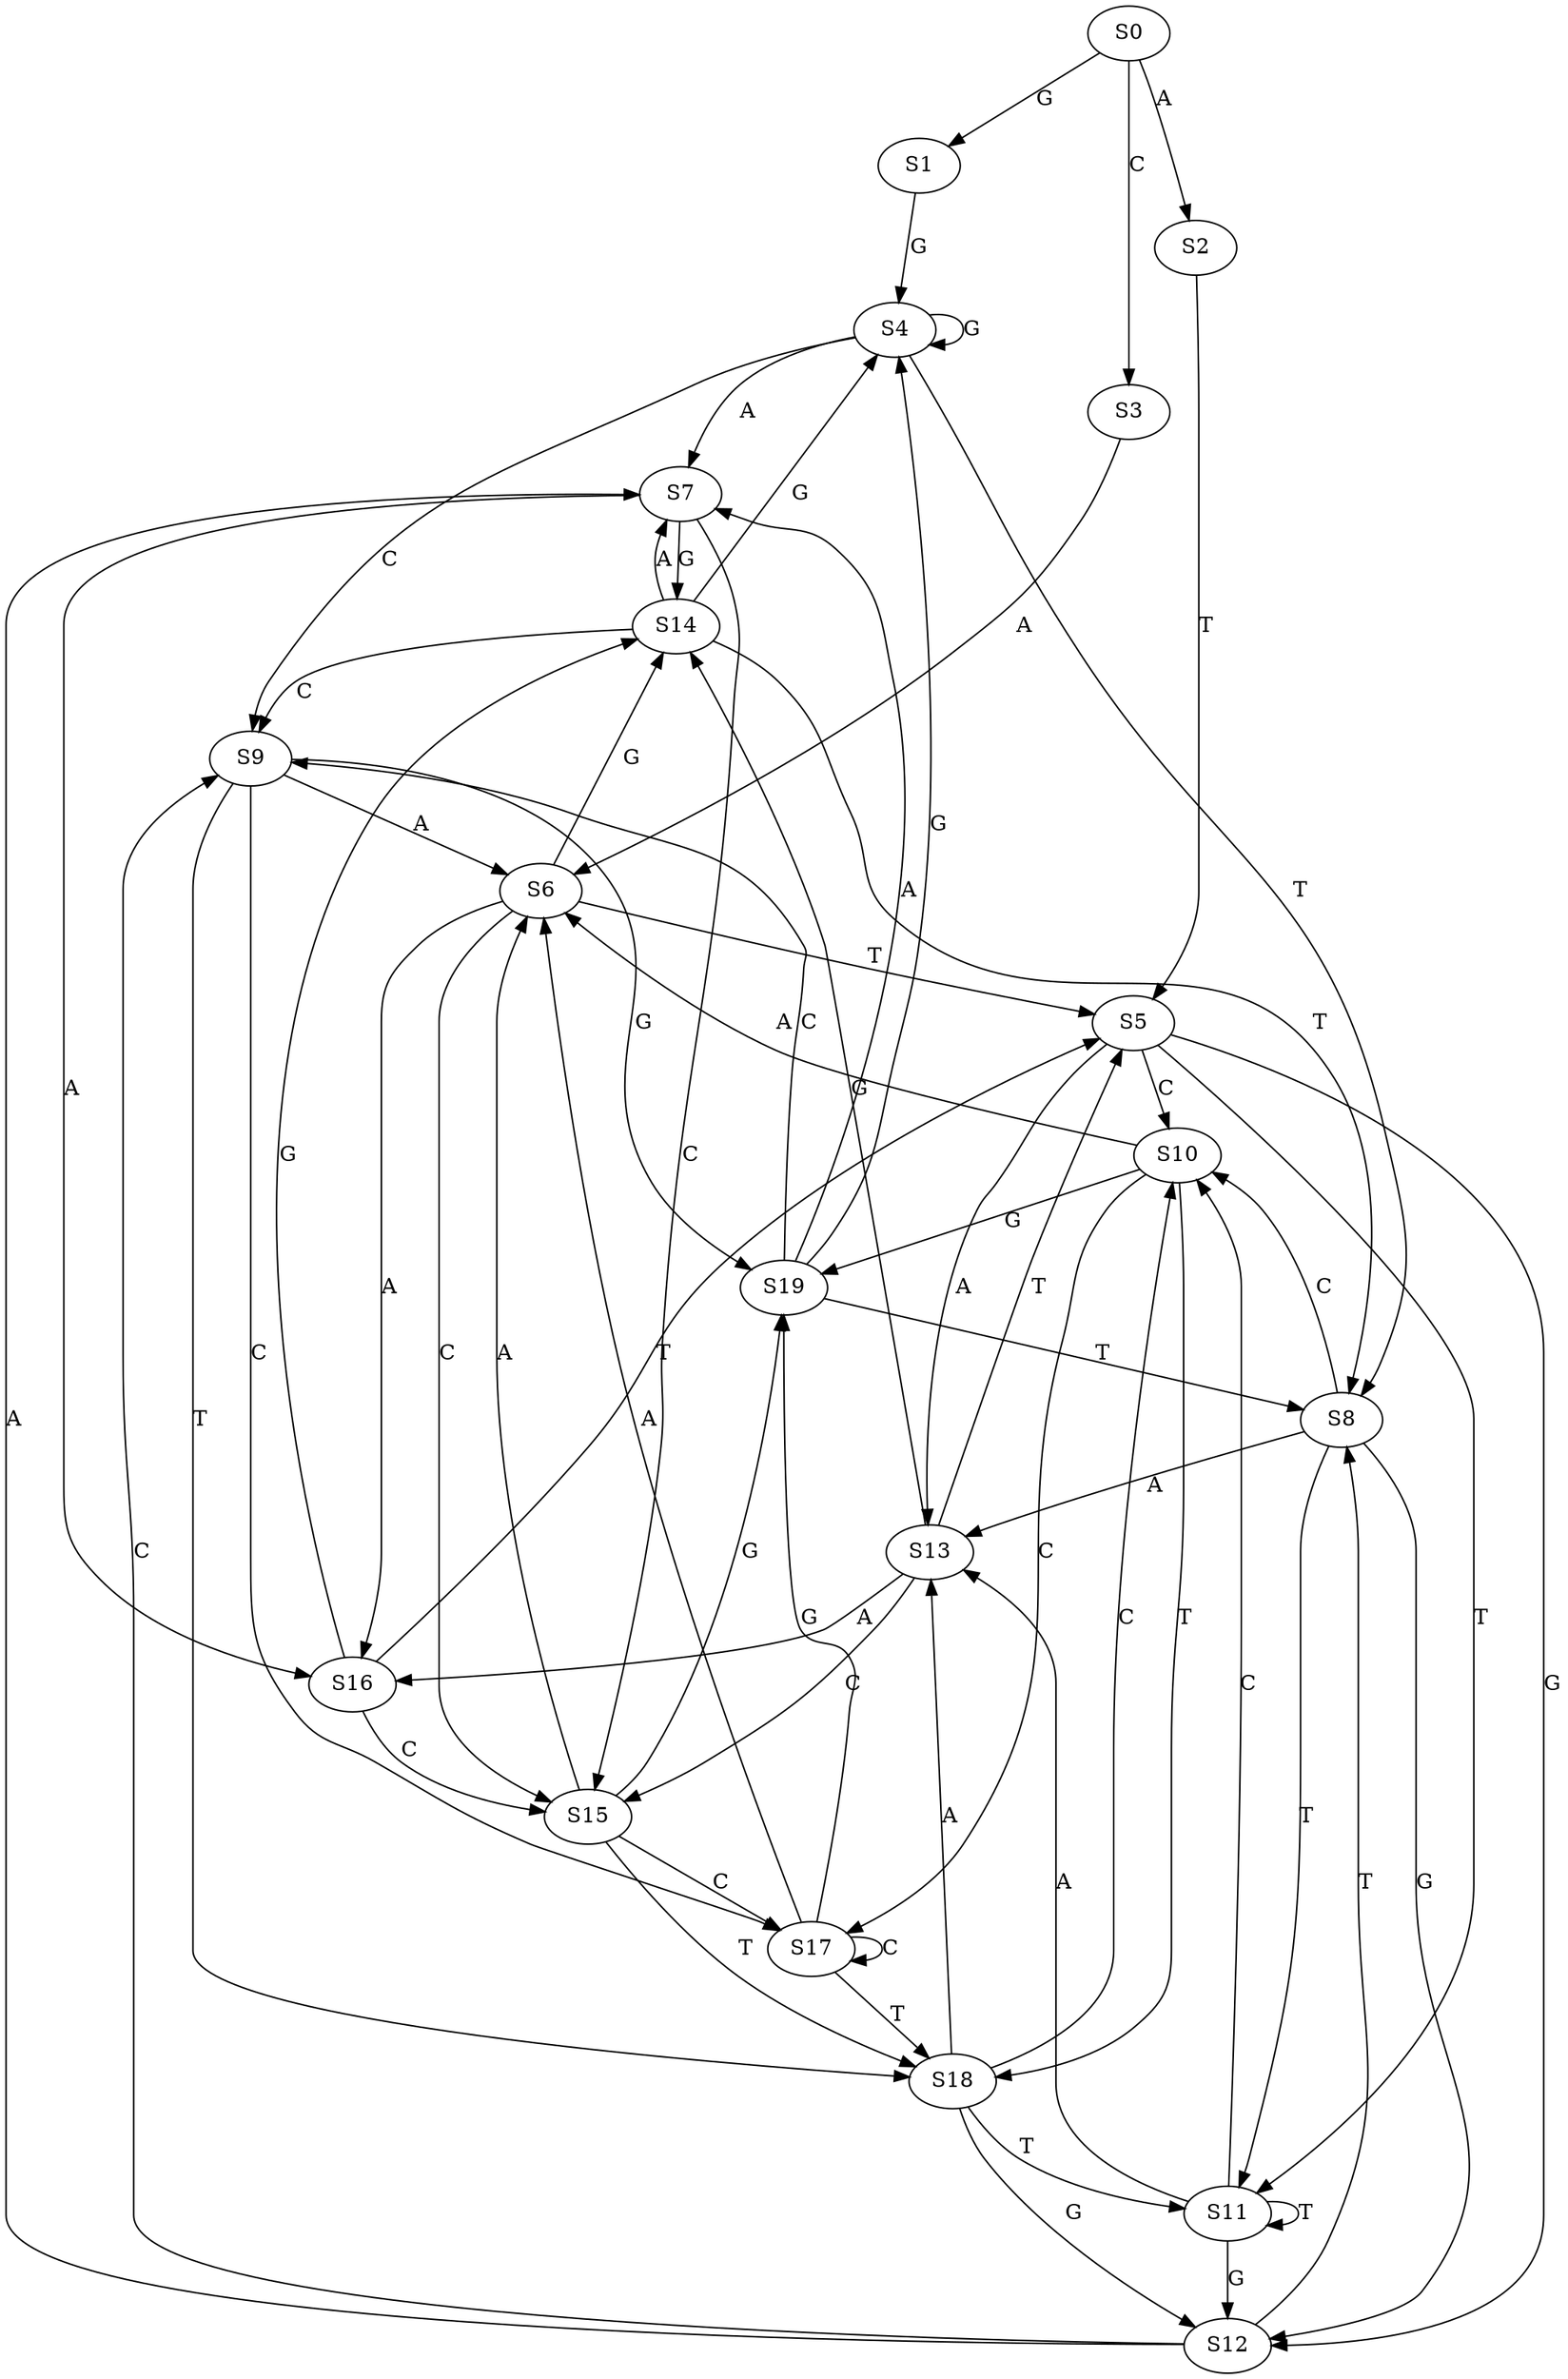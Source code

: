 strict digraph  {
	S0 -> S1 [ label = G ];
	S0 -> S2 [ label = A ];
	S0 -> S3 [ label = C ];
	S1 -> S4 [ label = G ];
	S2 -> S5 [ label = T ];
	S3 -> S6 [ label = A ];
	S4 -> S7 [ label = A ];
	S4 -> S8 [ label = T ];
	S4 -> S9 [ label = C ];
	S4 -> S4 [ label = G ];
	S5 -> S10 [ label = C ];
	S5 -> S11 [ label = T ];
	S5 -> S12 [ label = G ];
	S5 -> S13 [ label = A ];
	S6 -> S5 [ label = T ];
	S6 -> S14 [ label = G ];
	S6 -> S15 [ label = C ];
	S6 -> S16 [ label = A ];
	S7 -> S15 [ label = C ];
	S7 -> S14 [ label = G ];
	S7 -> S16 [ label = A ];
	S8 -> S12 [ label = G ];
	S8 -> S13 [ label = A ];
	S8 -> S11 [ label = T ];
	S8 -> S10 [ label = C ];
	S9 -> S17 [ label = C ];
	S9 -> S6 [ label = A ];
	S9 -> S18 [ label = T ];
	S9 -> S19 [ label = G ];
	S10 -> S18 [ label = T ];
	S10 -> S6 [ label = A ];
	S10 -> S17 [ label = C ];
	S10 -> S19 [ label = G ];
	S11 -> S12 [ label = G ];
	S11 -> S10 [ label = C ];
	S11 -> S11 [ label = T ];
	S11 -> S13 [ label = A ];
	S12 -> S9 [ label = C ];
	S12 -> S8 [ label = T ];
	S12 -> S7 [ label = A ];
	S13 -> S15 [ label = C ];
	S13 -> S14 [ label = G ];
	S13 -> S16 [ label = A ];
	S13 -> S5 [ label = T ];
	S14 -> S4 [ label = G ];
	S14 -> S7 [ label = A ];
	S14 -> S9 [ label = C ];
	S14 -> S8 [ label = T ];
	S15 -> S19 [ label = G ];
	S15 -> S6 [ label = A ];
	S15 -> S18 [ label = T ];
	S15 -> S17 [ label = C ];
	S16 -> S5 [ label = T ];
	S16 -> S14 [ label = G ];
	S16 -> S15 [ label = C ];
	S17 -> S19 [ label = G ];
	S17 -> S18 [ label = T ];
	S17 -> S6 [ label = A ];
	S17 -> S17 [ label = C ];
	S18 -> S11 [ label = T ];
	S18 -> S13 [ label = A ];
	S18 -> S12 [ label = G ];
	S18 -> S10 [ label = C ];
	S19 -> S9 [ label = C ];
	S19 -> S4 [ label = G ];
	S19 -> S7 [ label = A ];
	S19 -> S8 [ label = T ];
}
